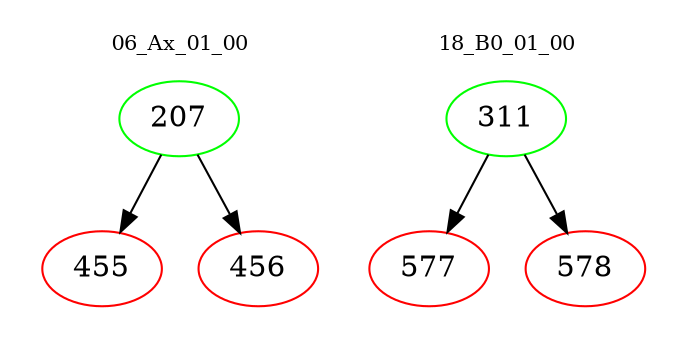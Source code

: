 digraph{
subgraph cluster_0 {
color = white
label = "06_Ax_01_00";
fontsize=10;
T0_207 [label="207", color="green"]
T0_207 -> T0_455 [color="black"]
T0_455 [label="455", color="red"]
T0_207 -> T0_456 [color="black"]
T0_456 [label="456", color="red"]
}
subgraph cluster_1 {
color = white
label = "18_B0_01_00";
fontsize=10;
T1_311 [label="311", color="green"]
T1_311 -> T1_577 [color="black"]
T1_577 [label="577", color="red"]
T1_311 -> T1_578 [color="black"]
T1_578 [label="578", color="red"]
}
}
